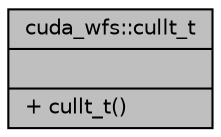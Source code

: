 digraph "cuda_wfs::cullt_t"
{
 // INTERACTIVE_SVG=YES
  bgcolor="transparent";
  edge [fontname="Helvetica",fontsize="10",labelfontname="Helvetica",labelfontsize="10"];
  node [fontname="Helvetica",fontsize="10",shape=record];
  Node1 [label="{cuda_wfs::cullt_t\n||+ cullt_t()\l}",height=0.2,width=0.4,color="black", fillcolor="grey75", style="filled", fontcolor="black"];
}
